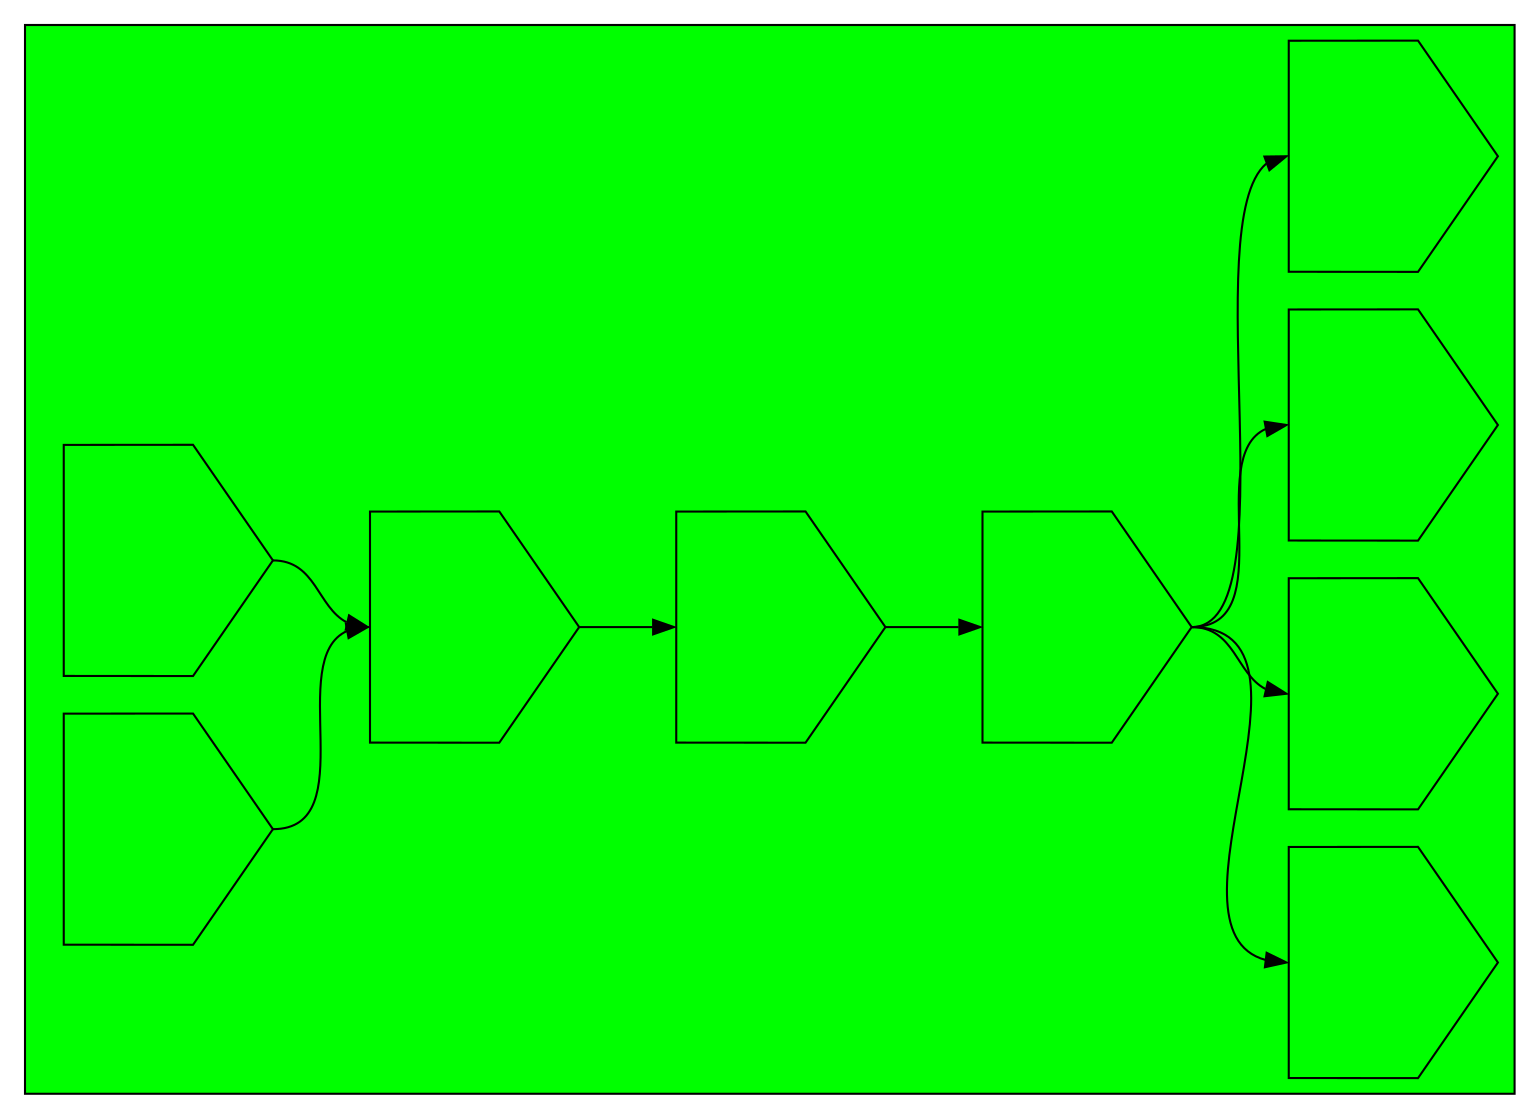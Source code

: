 digraph asm {
	rotate=90;
	edge [headport=n,tailport=s];
subgraph cluster_R1_2_3_4_5_6_7_8_9 {
	1 [label="",height=1.53571,width=1.53571,shape=invhouse];
	2 [label="",height=1.53571,width=1.53571,shape=invhouse];
	3 [label="",height=1.53571,width=1.53571,shape=invhouse];
	4 [label="",height=1.53571,width=1.53571,shape=invhouse];
	5 [label="",height=1.53571,width=1.53571,shape=invhouse];
	6 [label="",height=1.53571,width=1.53571,shape=invhouse];
	7 [label="",height=1.53571,width=1.53571,shape=invhouse];
	8 [label="",height=1.53571,width=1.53571,shape=invhouse];
	9 [label="",height=1.53571,width=1.53571,shape=invhouse];
	style=filled;
	fillcolor=green;
}
	1 -> 3
	3 -> 4
	4 -> 5
	5 -> 6
	5 -> 7
	5 -> 8
	5 -> 9
	2 -> 3
}